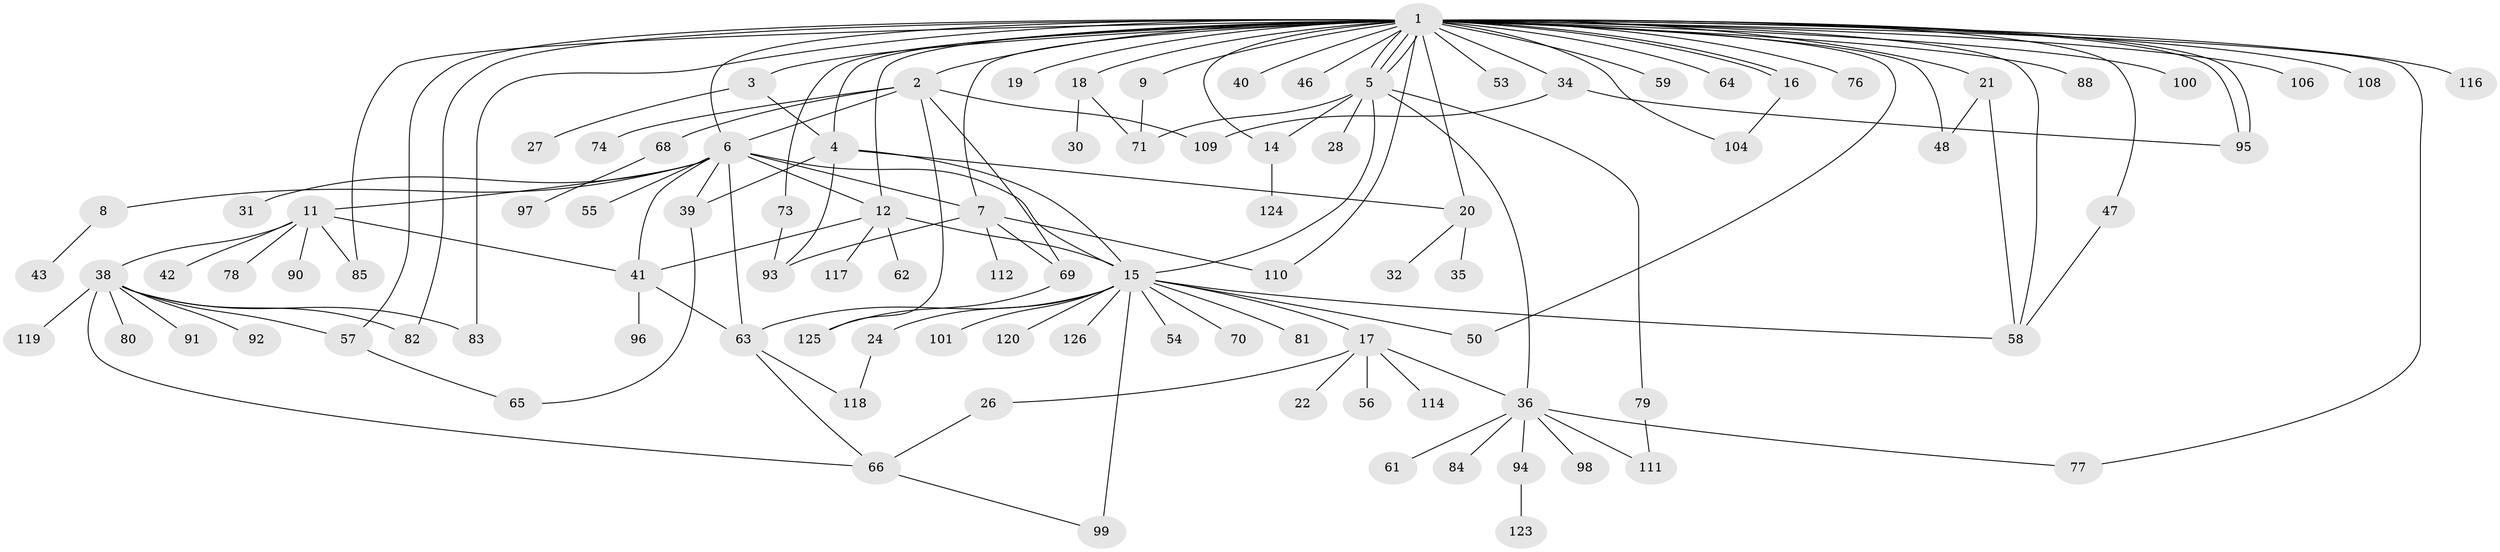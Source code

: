 // original degree distribution, {43: 0.007936507936507936, 4: 0.047619047619047616, 3: 0.10317460317460317, 7: 0.015873015873015872, 10: 0.007936507936507936, 15: 0.007936507936507936, 8: 0.031746031746031744, 2: 0.24603174603174602, 12: 0.007936507936507936, 6: 0.015873015873015872, 5: 0.03968253968253968, 1: 0.4603174603174603, 16: 0.007936507936507936}
// Generated by graph-tools (version 1.1) at 2025/11/02/27/25 16:11:15]
// undirected, 99 vertices, 143 edges
graph export_dot {
graph [start="1"]
  node [color=gray90,style=filled];
  1 [super="+10"];
  2 [super="+45"];
  3;
  4 [super="+29"];
  5 [super="+89"];
  6 [super="+60"];
  7 [super="+37"];
  8;
  9;
  11 [super="+13"];
  12 [super="+113"];
  14 [super="+87"];
  15 [super="+23"];
  16 [super="+25"];
  17 [super="+52"];
  18 [super="+122"];
  19;
  20 [super="+51"];
  21 [super="+33"];
  22;
  24 [super="+75"];
  26;
  27;
  28;
  30;
  31;
  32;
  34;
  35;
  36 [super="+44"];
  38 [super="+49"];
  39;
  40 [super="+105"];
  41;
  42;
  43;
  46;
  47;
  48;
  50;
  53;
  54;
  55;
  56;
  57 [super="+86"];
  58;
  59;
  61;
  62;
  63;
  64;
  65 [super="+72"];
  66 [super="+67"];
  68;
  69 [super="+107"];
  70;
  71;
  73;
  74;
  76;
  77;
  78;
  79 [super="+121"];
  80;
  81;
  82;
  83;
  84;
  85;
  88 [super="+102"];
  90 [super="+103"];
  91;
  92;
  93;
  94;
  95 [super="+115"];
  96;
  97;
  98;
  99;
  100;
  101;
  104;
  106;
  108;
  109;
  110;
  111;
  112;
  114;
  116;
  117;
  118;
  119;
  120;
  123;
  124;
  125;
  126;
  1 -- 2 [weight=2];
  1 -- 3;
  1 -- 4;
  1 -- 5;
  1 -- 5;
  1 -- 5;
  1 -- 6 [weight=2];
  1 -- 7;
  1 -- 9;
  1 -- 12 [weight=2];
  1 -- 16;
  1 -- 16;
  1 -- 18;
  1 -- 19;
  1 -- 21 [weight=2];
  1 -- 34;
  1 -- 40;
  1 -- 47;
  1 -- 48;
  1 -- 50;
  1 -- 53;
  1 -- 59;
  1 -- 64;
  1 -- 73;
  1 -- 82;
  1 -- 85;
  1 -- 88;
  1 -- 95;
  1 -- 95;
  1 -- 100;
  1 -- 104;
  1 -- 106;
  1 -- 108;
  1 -- 110;
  1 -- 116;
  1 -- 57;
  1 -- 76;
  1 -- 77;
  1 -- 46;
  1 -- 83;
  1 -- 20;
  1 -- 58;
  1 -- 14;
  2 -- 74;
  2 -- 109;
  2 -- 68;
  2 -- 69;
  2 -- 6;
  2 -- 125;
  3 -- 4;
  3 -- 27;
  4 -- 39;
  4 -- 93;
  4 -- 15;
  4 -- 20;
  5 -- 14;
  5 -- 15;
  5 -- 28;
  5 -- 36;
  5 -- 71;
  5 -- 79;
  6 -- 7;
  6 -- 8;
  6 -- 11;
  6 -- 12;
  6 -- 15 [weight=2];
  6 -- 31;
  6 -- 39;
  6 -- 41;
  6 -- 55;
  6 -- 63;
  7 -- 69 [weight=2];
  7 -- 93;
  7 -- 110;
  7 -- 112;
  8 -- 43;
  9 -- 71;
  11 -- 85;
  11 -- 90;
  11 -- 38;
  11 -- 41;
  11 -- 42;
  11 -- 78;
  12 -- 41;
  12 -- 62;
  12 -- 117;
  12 -- 15;
  14 -- 124;
  15 -- 17 [weight=3];
  15 -- 50;
  15 -- 70;
  15 -- 81;
  15 -- 24;
  15 -- 99;
  15 -- 101;
  15 -- 54;
  15 -- 120;
  15 -- 58;
  15 -- 126;
  15 -- 63;
  16 -- 104;
  17 -- 22;
  17 -- 26;
  17 -- 36;
  17 -- 56;
  17 -- 114;
  18 -- 30;
  18 -- 71;
  20 -- 32;
  20 -- 35;
  21 -- 48;
  21 -- 58;
  24 -- 118;
  26 -- 66;
  34 -- 95;
  34 -- 109;
  36 -- 77;
  36 -- 84;
  36 -- 94;
  36 -- 98;
  36 -- 111;
  36 -- 61;
  38 -- 57;
  38 -- 66;
  38 -- 82;
  38 -- 83;
  38 -- 92;
  38 -- 119;
  38 -- 80;
  38 -- 91;
  39 -- 65;
  41 -- 63;
  41 -- 96;
  47 -- 58;
  57 -- 65;
  63 -- 66;
  63 -- 118;
  66 -- 99;
  68 -- 97;
  69 -- 125;
  73 -- 93;
  79 -- 111;
  94 -- 123;
}
